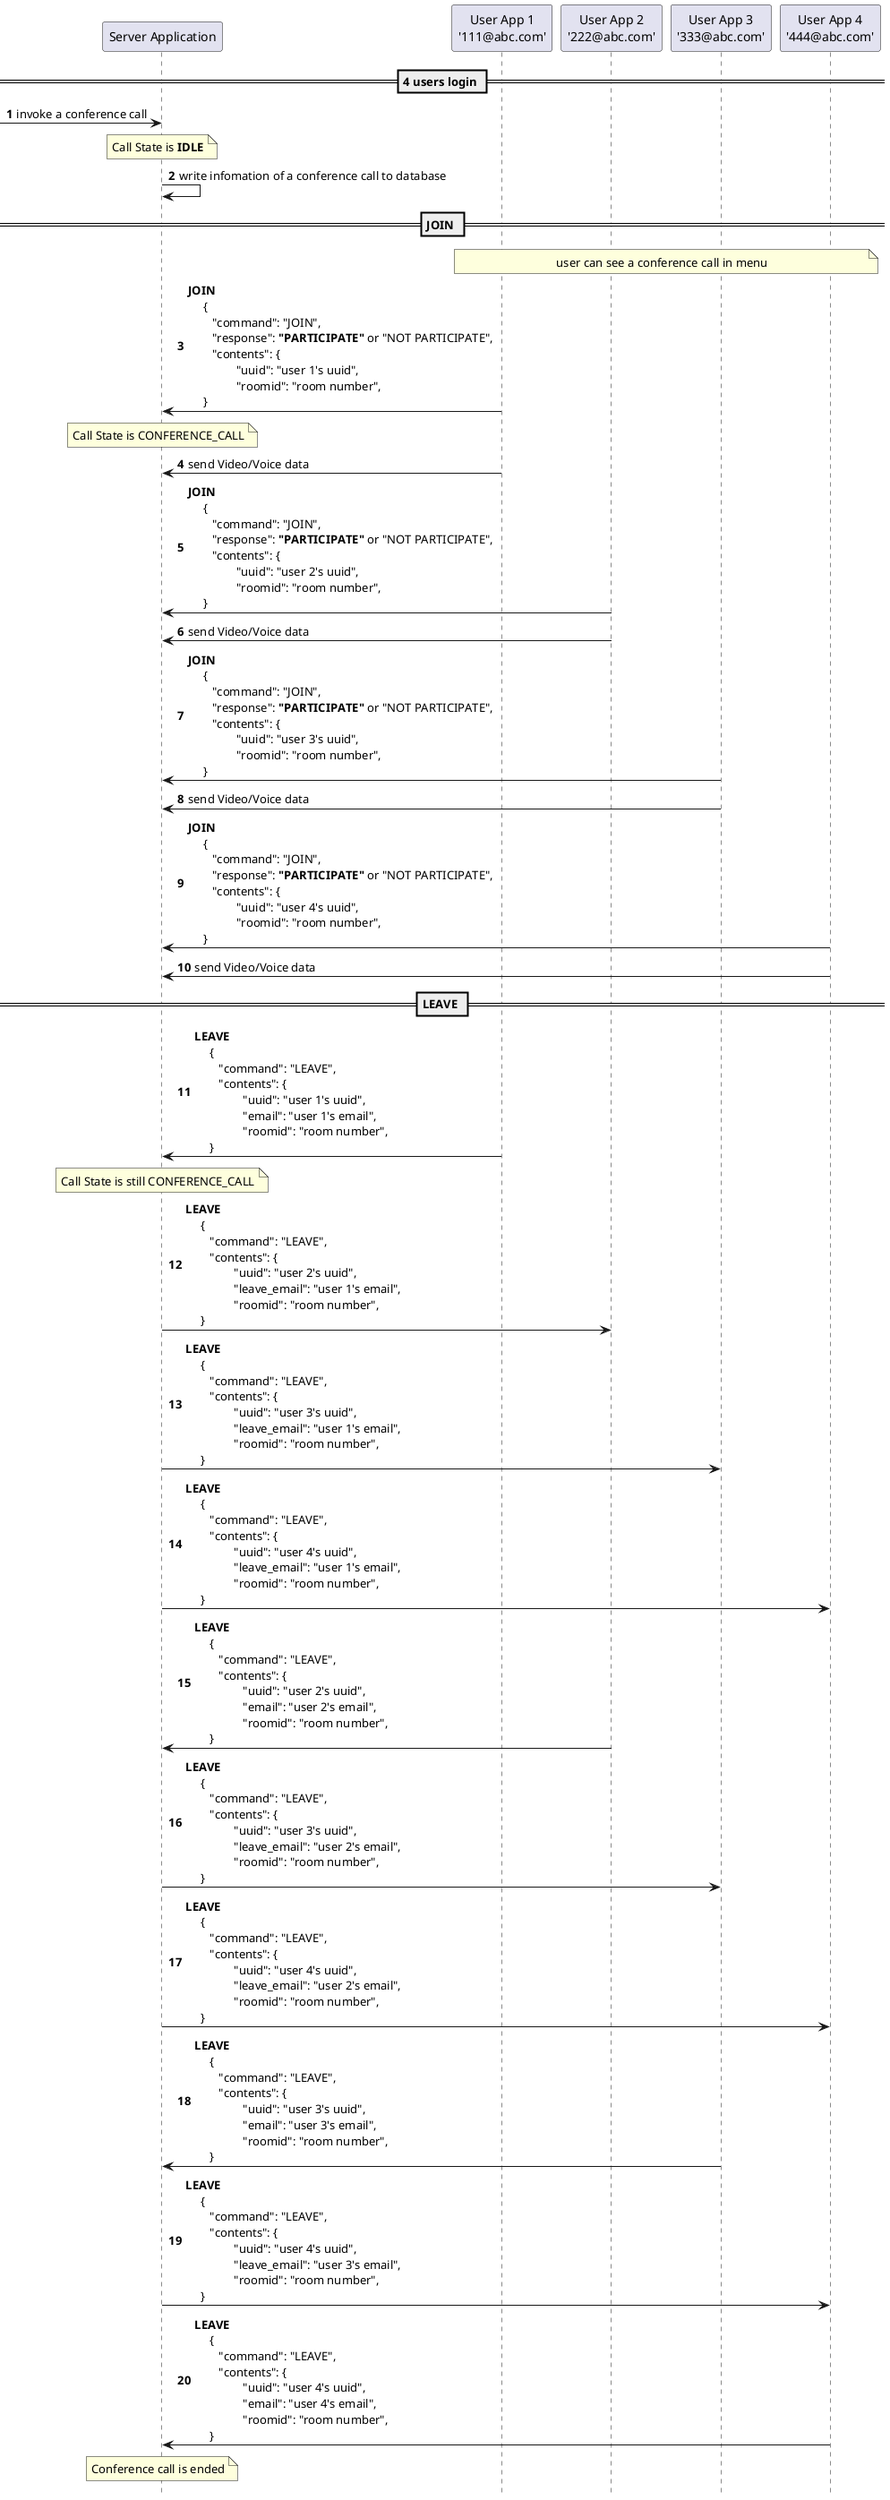 @startuml

autonumber
hide footbox
participant "Server Application" as sa
participant "User App 1\n'111@abc.com'" as ua1
participant "User App 2\n'222@abc.com'" as ua2
participant "User App 3\n'333@abc.com'" as ua3
participant "User App 4\n'444@abc.com'" as ua4

== 4 users login ==

-> sa : invoke a conference call
note over sa : Call State is <b>IDLE</b>
sa -> sa : write infomation of a conference call to database
'sa -> ua1 : <b>JOIN</b> \n \
'    { \n \
'    \t"command": "JOIN", \n \
'    \t"contents": { \n \
'    \t\t"uuid": "user 1's uuid", \n \
'    \t\t"roomid": "room number", \n \
'    \t\t"participants": ["222@abc.com", \n\t\t\t\t\t\t"333@abc.com", \n\t\t\t\t\t\t"444@abc.com"]} \n \
'    }
'sa -> ua2 : <b>JOIN</b> \n \
'    { \n \
'    \t"command": "JOIN", \n \
'    \t"contents": { \n \
'    \t\t"uuid": "user 2's uuid", \n \
'    \t\t"roomid": "room number", \n \
'    \t\t"participants": ["111@abc.com", \n\t\t\t\t\t\t"333@abc.com", \n\t\t\t\t\t\t"444@abc.com"]} \n \
'    }
'sa -> ua3 : <b>JOIN</b> \n \
'    { \n \
'    \t"command": "JOIN", \n \
'    \t"contents": { \n \
'    \t\t"uuid": "user 3's uuid", \n \
'    \t\t"roomid": "room number", \n \
'    \t\t"participants": ["111@abc.com", \n\t\t\t\t\t\t"222@abc.com", \n\t\t\t\t\t\t"444@abc.com"]} \n \
'    }
'sa -> ua4 : <b>JOIN</b> \n \
'    { \n \
'    \t"command": "JOIN", \n \
'    \t"contents": { \n \
'    \t\t"uuid": "user 4's uuid", \n \
'    \t\t"roomid": "room number", \n \
'    \t\t"participants": ["111@abc.com", \n\t\t\t\t\t\t"222@abc.com", \n\t\t\t\t\t\t"333@abc.com"]} \n \
'    }
|||

== JOIN ==
note over ua1, ua4 : user can see a conference call in menu

ua1 -> sa : <b>JOIN</b> \n \
    { \n \
    \t"command": "JOIN", \n \
    \t"response": <b>"PARTICIPATE"</b> or "NOT PARTICIPATE", \n \
    \t"contents": { \n \
    \t\t"uuid": "user 1's uuid", \n \
    \t\t"roomid": "room number", \n \
    }

note over sa : Call State is CONFERENCE_CALL

ua1 -> sa : send Video/Voice data

ua2 -> sa : <b>JOIN</b> \n \
    { \n \
    \t"command": "JOIN", \n \
    \t"response": <b>"PARTICIPATE"</b> or "NOT PARTICIPATE", \n \
    \t"contents": { \n \
    \t\t"uuid": "user 2's uuid", \n \
    \t\t"roomid": "room number", \n \
    }

ua2 -> sa : send Video/Voice data

ua3 -> sa : <b>JOIN</b> \n \
    { \n \
    \t"command": "JOIN", \n \
    \t"response": <b>"PARTICIPATE"</b> or "NOT PARTICIPATE", \n \
    \t"contents": { \n \
    \t\t"uuid": "user 3's uuid", \n \
    \t\t"roomid": "room number", \n \
    }

ua3 -> sa : send Video/Voice data

ua4 -> sa : <b>JOIN</b> \n \
    { \n \
    \t"command": "JOIN", \n \
    \t"response": <b>"PARTICIPATE"</b> or "NOT PARTICIPATE", \n \
    \t"contents": { \n \
    \t\t"uuid": "user 4's uuid", \n \
    \t\t"roomid": "room number", \n \
    }

ua4 -> sa : send Video/Voice data

== LEAVE ==

ua1 -> sa : <b>LEAVE</b> \n \
    { \n \
    \t"command": "LEAVE", \n \
    \t"contents": { \n \
    \t\t"uuid": "user 1's uuid", \n \
    \t\t"email": "user 1's email", \n \
    \t\t"roomid": "room number", \n \
    }

note over sa : Call State is still CONFERENCE_CALL

sa -> ua2 : <b>LEAVE</b> \n \
    { \n \
    \t"command": "LEAVE", \n \
    \t"contents": { \n \
    \t\t"uuid": "user 2's uuid", \n \
    \t\t"leave_email": "user 1's email", \n \
    \t\t"roomid": "room number", \n \
    }

sa -> ua3 : <b>LEAVE</b> \n \
    { \n \
    \t"command": "LEAVE", \n \
    \t"contents": { \n \
    \t\t"uuid": "user 3's uuid", \n \
    \t\t"leave_email": "user 1's email", \n \
    \t\t"roomid": "room number", \n \
    }

sa -> ua4 : <b>LEAVE</b> \n \
    { \n \
    \t"command": "LEAVE", \n \
    \t"contents": { \n \
    \t\t"uuid": "user 4's uuid", \n \
    \t\t"leave_email": "user 1's email", \n \
    \t\t"roomid": "room number", \n \
    }

ua2 -> sa : <b>LEAVE</b> \n \
    { \n \
    \t"command": "LEAVE", \n \
    \t"contents": { \n \
    \t\t"uuid": "user 2's uuid", \n \
    \t\t"email": "user 2's email", \n \
    \t\t"roomid": "room number", \n \
    }

sa -> ua3 : <b>LEAVE</b> \n \
    { \n \
    \t"command": "LEAVE", \n \
    \t"contents": { \n \
    \t\t"uuid": "user 3's uuid", \n \
    \t\t"leave_email": "user 2's email", \n \
    \t\t"roomid": "room number", \n \
    }

sa -> ua4 : <b>LEAVE</b> \n \
    { \n \
    \t"command": "LEAVE", \n \
    \t"contents": { \n \
    \t\t"uuid": "user 4's uuid", \n \
    \t\t"leave_email": "user 2's email", \n \
    \t\t"roomid": "room number", \n \
    }

ua3 -> sa : <b>LEAVE</b> \n \
    { \n \
    \t"command": "LEAVE", \n \
    \t"contents": { \n \
    \t\t"uuid": "user 3's uuid", \n \
    \t\t"email": "user 3's email", \n \
    \t\t"roomid": "room number", \n \
    }

sa -> ua4 : <b>LEAVE</b> \n \
    { \n \
    \t"command": "LEAVE", \n \
    \t"contents": { \n \
    \t\t"uuid": "user 4's uuid", \n \
    \t\t"leave_email": "user 3's email", \n \
    \t\t"roomid": "room number", \n \
    }

ua4 -> sa : <b>LEAVE</b> \n \
    { \n \
    \t"command": "LEAVE", \n \
    \t"contents": { \n \
    \t\t"uuid": "user 4's uuid", \n \
    \t\t"email": "user 4's email", \n \
    \t\t"roomid": "room number", \n \
    }

note over sa : Conference call is ended

@enduml